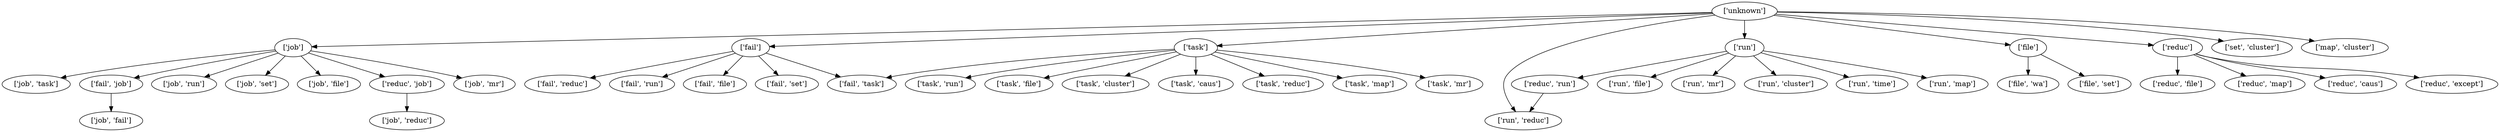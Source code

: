 strict digraph  {
	"['unknown']" -> "['job']";
	"['unknown']" -> "['task']";
	"['unknown']" -> "['run', 'reduc']";
	"['unknown']" -> "['fail']";
	"['unknown']" -> "['run']";
	"['unknown']" -> "['file']";
	"['unknown']" -> "['reduc']";
	"['unknown']" -> "['set', 'cluster']";
	"['unknown']" -> "['map', 'cluster']";
	"['job']" -> "['job', 'task']";
	"['job']" -> "['fail', 'job']";
	"['job']" -> "['job', 'run']";
	"['job']" -> "['job', 'set']";
	"['job']" -> "['job', 'file']";
	"['job']" -> "['reduc', 'job']";
	"['job']" -> "['job', 'mr']";
	"['task']" -> "['task', 'run']";
	"['task']" -> "['fail', 'task']";
	"['task']" -> "['task', 'file']";
	"['task']" -> "['task', 'cluster']";
	"['task']" -> "['task', 'caus']";
	"['task']" -> "['task', 'reduc']";
	"['task']" -> "['task', 'map']";
	"['task']" -> "['task', 'mr']";
	"['fail', 'job']" -> "['job', 'fail']";
	"['fail']" -> "['fail', 'task']";
	"['fail']" -> "['fail', 'reduc']";
	"['fail']" -> "['fail', 'run']";
	"['fail']" -> "['fail', 'file']";
	"['fail']" -> "['fail', 'set']";
	"['run']" -> "['reduc', 'run']";
	"['run']" -> "['run', 'file']";
	"['run']" -> "['run', 'mr']";
	"['run']" -> "['run', 'cluster']";
	"['run']" -> "['run', 'time']";
	"['run']" -> "['run', 'map']";
	"['reduc', 'run']" -> "['run', 'reduc']";
	"['file']" -> "['file', 'wa']";
	"['file']" -> "['file', 'set']";
	"['reduc', 'job']" -> "['job', 'reduc']";
	"['reduc']" -> "['reduc', 'file']";
	"['reduc']" -> "['reduc', 'map']";
	"['reduc']" -> "['reduc', 'caus']";
	"['reduc']" -> "['reduc', 'except']";
}

